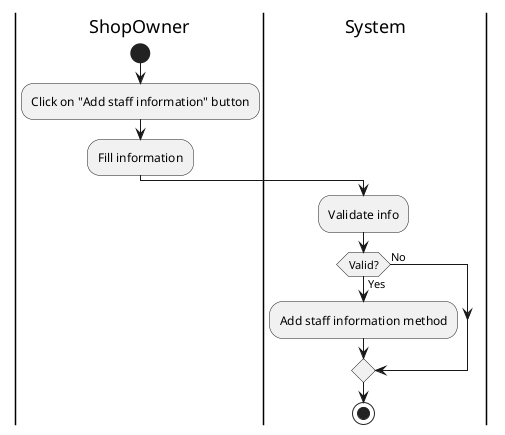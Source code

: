 @startuml
|ShopOwner|
start
:Click on "Add staff information" button;
:Fill information;
|System|
:Validate info;
if (Valid?) then (Yes)
|System|
:Add staff information method;
else (No)
|System|
endif
stop
@enduml